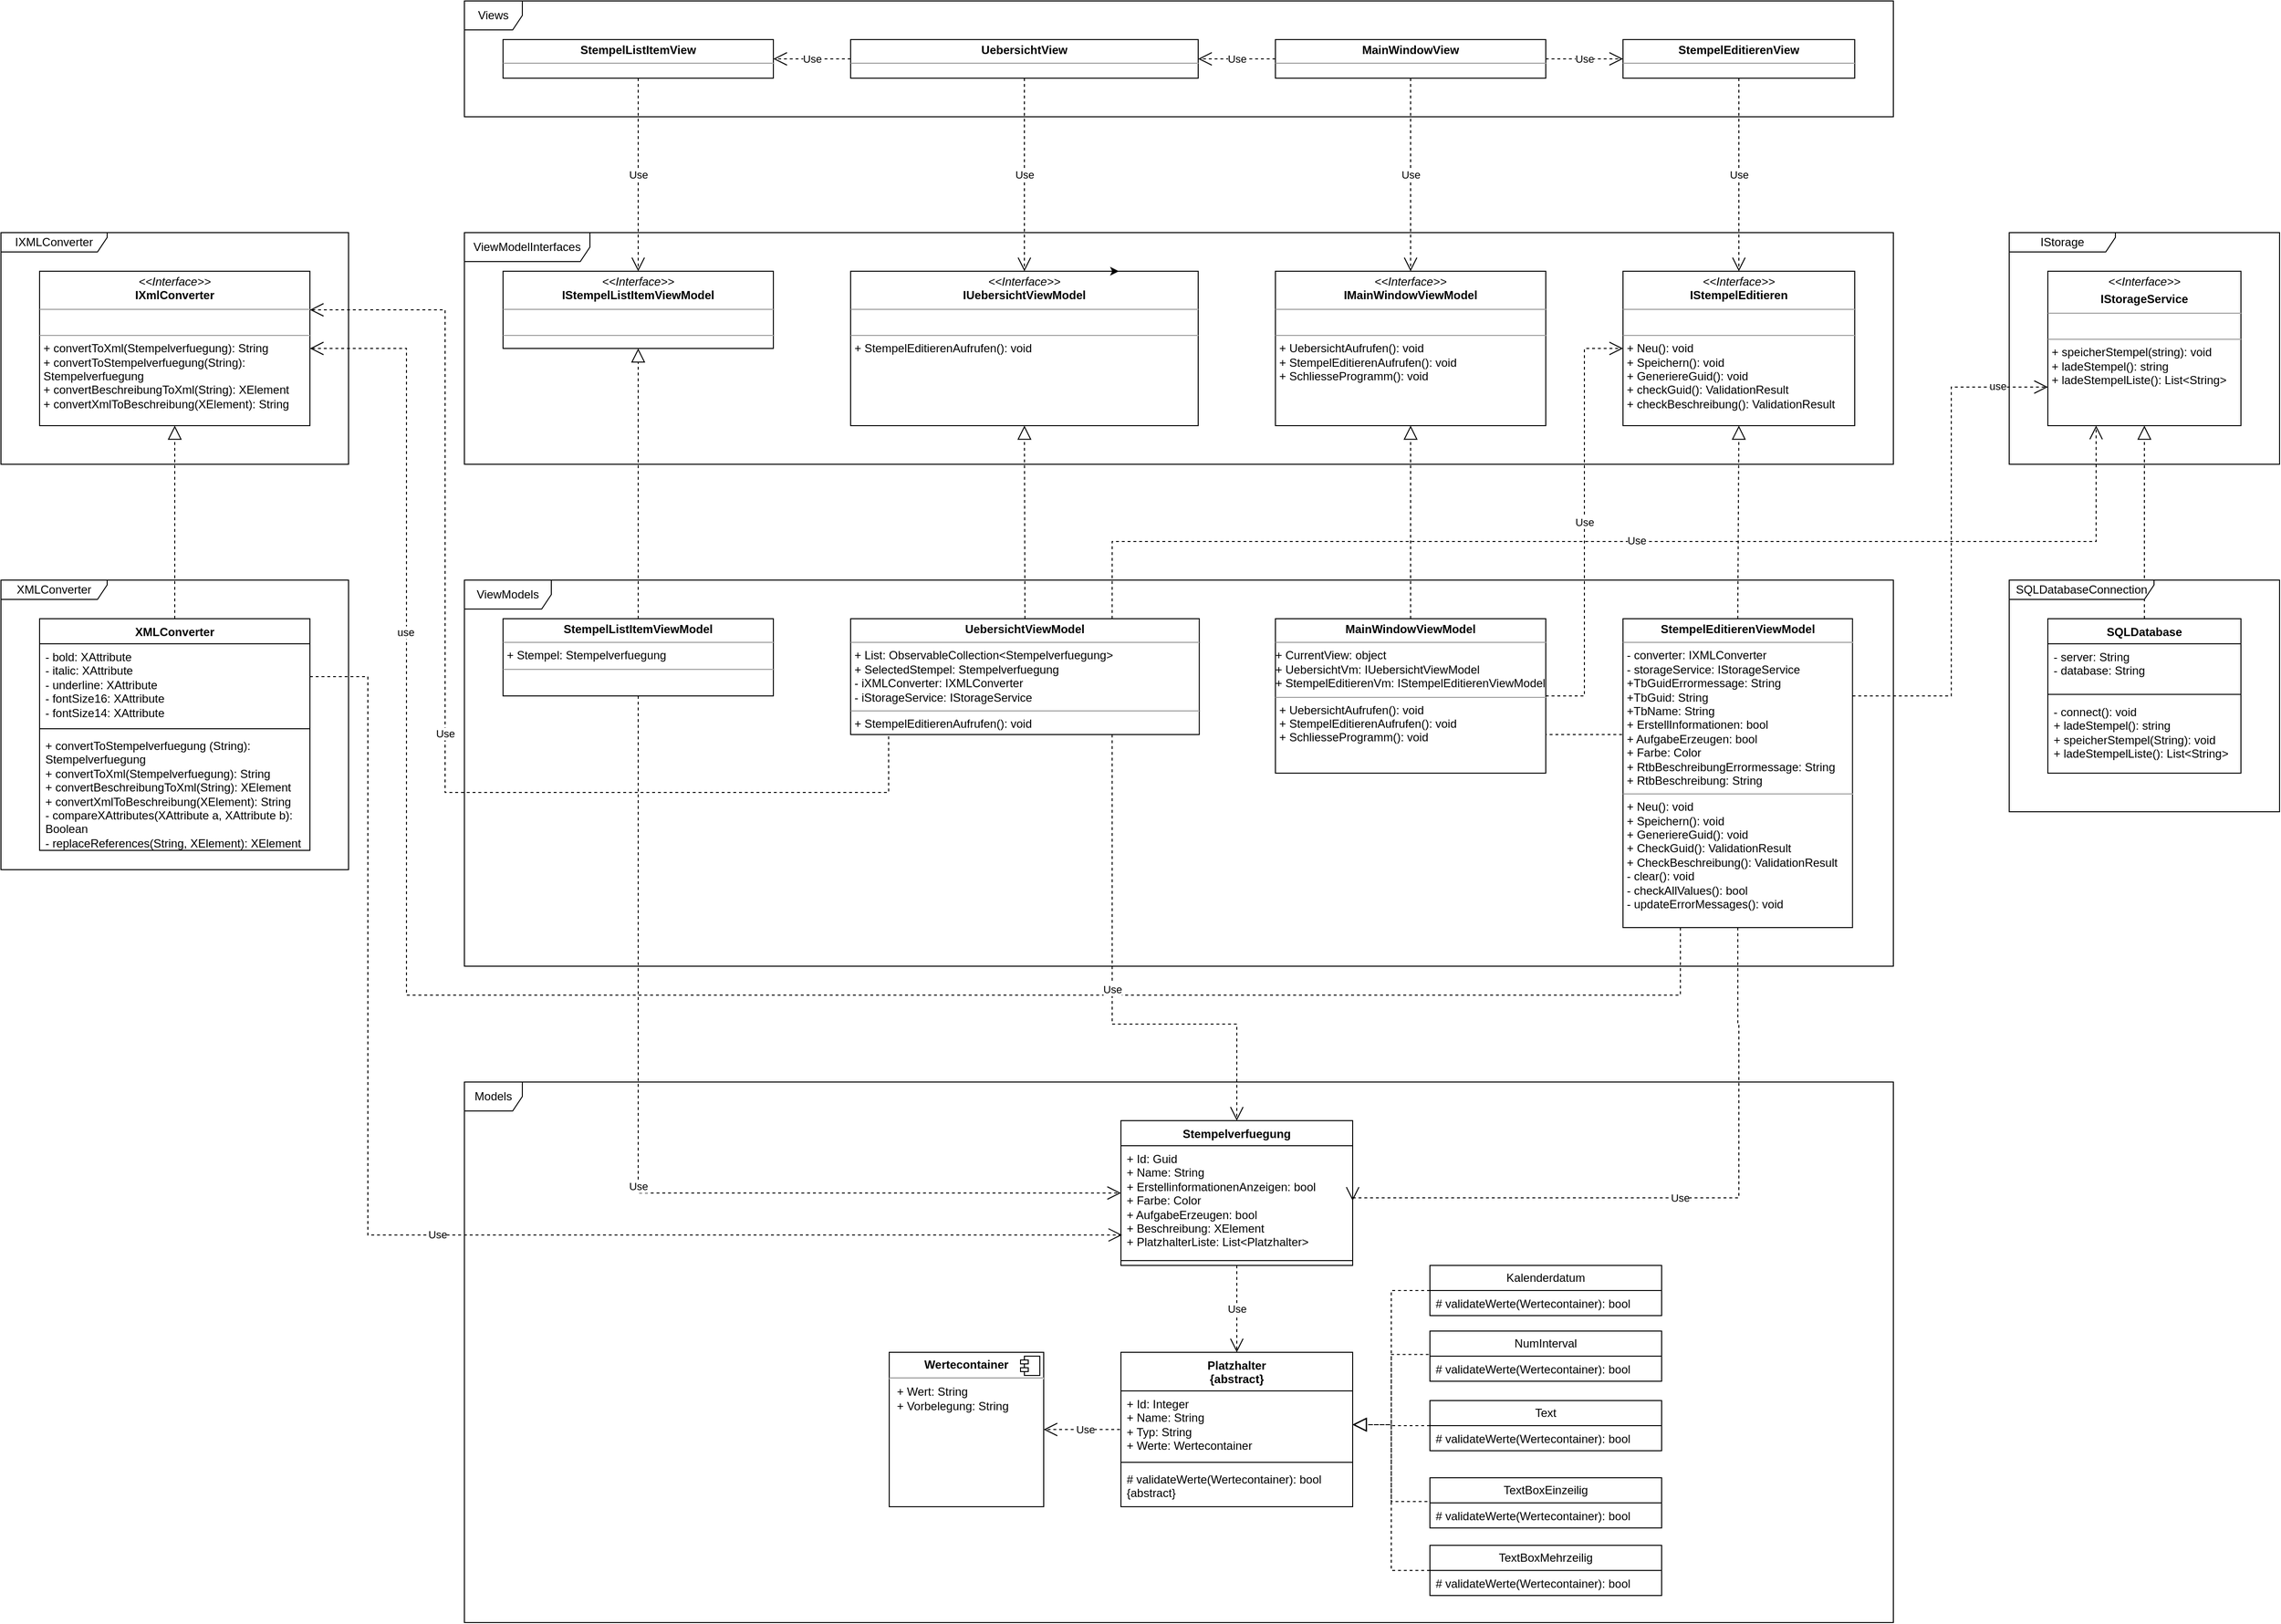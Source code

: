 <mxfile version="22.1.2" type="device">
  <diagram id="C5RBs43oDa-KdzZeNtuy" name="Page-1">
    <mxGraphModel dx="4140" dy="957" grid="1" gridSize="10" guides="1" tooltips="1" connect="1" arrows="1" fold="1" page="1" pageScale="1" pageWidth="827" pageHeight="1169" math="0" shadow="0">
      <root>
        <mxCell id="WIyWlLk6GJQsqaUBKTNV-0" />
        <mxCell id="WIyWlLk6GJQsqaUBKTNV-1" parent="WIyWlLk6GJQsqaUBKTNV-0" />
        <mxCell id="Gl18EBSje3Gs1eKeQmQq-33" value="" style="endArrow=block;dashed=1;endFill=0;endSize=12;html=1;rounded=0;exitX=0.5;exitY=0;exitDx=0;exitDy=0;entryX=0.5;entryY=1;entryDx=0;entryDy=0;" parent="WIyWlLk6GJQsqaUBKTNV-1" source="Gl18EBSje3Gs1eKeQmQq-2" target="Gl18EBSje3Gs1eKeQmQq-1" edge="1">
          <mxGeometry width="160" relative="1" as="geometry">
            <mxPoint x="120" y="240" as="sourcePoint" />
            <mxPoint x="280" y="240" as="targetPoint" />
          </mxGeometry>
        </mxCell>
        <mxCell id="Gl18EBSje3Gs1eKeQmQq-34" value="" style="endArrow=block;dashed=1;endFill=0;endSize=12;html=1;rounded=0;exitX=0.5;exitY=0;exitDx=0;exitDy=0;entryX=0.5;entryY=1;entryDx=0;entryDy=0;" parent="WIyWlLk6GJQsqaUBKTNV-1" source="Gl18EBSje3Gs1eKeQmQq-3" target="Gl18EBSje3Gs1eKeQmQq-0" edge="1">
          <mxGeometry width="160" relative="1" as="geometry">
            <mxPoint x="-250" y="930" as="sourcePoint" />
            <mxPoint x="-250" y="810" as="targetPoint" />
          </mxGeometry>
        </mxCell>
        <mxCell id="Gl18EBSje3Gs1eKeQmQq-35" value="" style="endArrow=block;dashed=1;endFill=0;endSize=12;html=1;rounded=0;exitX=0.5;exitY=0;exitDx=0;exitDy=0;entryX=0.5;entryY=1;entryDx=0;entryDy=0;" parent="WIyWlLk6GJQsqaUBKTNV-1" source="LIx67uA7G_hqva0SMh7u-40" target="AUjT-Y3nYF6kO85oGIfl-2" edge="1">
          <mxGeometry width="160" relative="1" as="geometry">
            <mxPoint x="-240" y="940" as="sourcePoint" />
            <mxPoint x="-240" y="820" as="targetPoint" />
          </mxGeometry>
        </mxCell>
        <mxCell id="Gl18EBSje3Gs1eKeQmQq-43" value="Use" style="endArrow=open;endSize=12;dashed=1;html=1;rounded=0;exitX=0;exitY=0.5;exitDx=0;exitDy=0;edgeStyle=elbowEdgeStyle;" parent="WIyWlLk6GJQsqaUBKTNV-1" source="Gl18EBSje3Gs1eKeQmQq-3" edge="1">
          <mxGeometry width="160" relative="1" as="geometry">
            <mxPoint x="-140" y="810" as="sourcePoint" />
            <mxPoint x="-160" y="920" as="targetPoint" />
          </mxGeometry>
        </mxCell>
        <mxCell id="Gl18EBSje3Gs1eKeQmQq-45" value="Use" style="endArrow=open;endSize=12;dashed=1;html=1;rounded=0;exitX=1;exitY=0.5;exitDx=0;exitDy=0;entryX=0;entryY=0.5;entryDx=0;entryDy=0;edgeStyle=elbowEdgeStyle;" parent="WIyWlLk6GJQsqaUBKTNV-1" source="Gl18EBSje3Gs1eKeQmQq-3" target="AUjT-Y3nYF6kO85oGIfl-2" edge="1">
          <mxGeometry width="160" relative="1" as="geometry">
            <mxPoint x="-140" y="810" as="sourcePoint" />
            <mxPoint x="20" y="810" as="targetPoint" />
          </mxGeometry>
        </mxCell>
        <mxCell id="Gl18EBSje3Gs1eKeQmQq-46" value="Use" style="endArrow=open;endSize=12;dashed=1;html=1;rounded=0;exitX=0.5;exitY=1;exitDx=0;exitDy=0;edgeStyle=orthogonalEdgeStyle;entryX=1;entryY=0.5;entryDx=0;entryDy=0;" parent="WIyWlLk6GJQsqaUBKTNV-1" source="LIx67uA7G_hqva0SMh7u-40" target="Gl18EBSje3Gs1eKeQmQq-25" edge="1">
          <mxGeometry width="160" relative="1" as="geometry">
            <mxPoint x="-140" y="690" as="sourcePoint" />
            <mxPoint x="20" y="690" as="targetPoint" />
            <Array as="points">
              <mxPoint x="-161" y="1220" />
              <mxPoint x="-160" y="1220" />
              <mxPoint x="-160" y="1400" />
              <mxPoint x="-560" y="1400" />
            </Array>
          </mxGeometry>
        </mxCell>
        <mxCell id="Gl18EBSje3Gs1eKeQmQq-48" value="Use" style="endArrow=open;endSize=12;dashed=1;html=1;rounded=0;exitX=0.5;exitY=1;exitDx=0;exitDy=0;entryX=0.5;entryY=0;entryDx=0;entryDy=0;edgeStyle=orthogonalEdgeStyle;" parent="WIyWlLk6GJQsqaUBKTNV-1" source="Gl18EBSje3Gs1eKeQmQq-9" target="Gl18EBSje3Gs1eKeQmQq-0" edge="1">
          <mxGeometry width="160" relative="1" as="geometry">
            <mxPoint x="-140" y="600" as="sourcePoint" />
            <mxPoint x="20" y="600" as="targetPoint" />
          </mxGeometry>
        </mxCell>
        <mxCell id="Gl18EBSje3Gs1eKeQmQq-49" value="Use" style="endArrow=open;endSize=12;dashed=1;html=1;rounded=0;exitX=0.5;exitY=1;exitDx=0;exitDy=0;entryX=0.5;entryY=0;entryDx=0;entryDy=0;edgeStyle=orthogonalEdgeStyle;" parent="WIyWlLk6GJQsqaUBKTNV-1" source="Gl18EBSje3Gs1eKeQmQq-10" target="Gl18EBSje3Gs1eKeQmQq-1" edge="1">
          <mxGeometry width="160" relative="1" as="geometry">
            <mxPoint x="-140" y="540" as="sourcePoint" />
            <mxPoint x="20" y="540" as="targetPoint" />
          </mxGeometry>
        </mxCell>
        <mxCell id="Gl18EBSje3Gs1eKeQmQq-50" value="Use" style="endArrow=open;endSize=12;dashed=1;html=1;rounded=0;exitX=0.5;exitY=1;exitDx=0;exitDy=0;entryX=0.5;entryY=0;entryDx=0;entryDy=0;edgeStyle=orthogonalEdgeStyle;" parent="WIyWlLk6GJQsqaUBKTNV-1" source="Gl18EBSje3Gs1eKeQmQq-11" target="AUjT-Y3nYF6kO85oGIfl-2" edge="1">
          <mxGeometry width="160" relative="1" as="geometry">
            <mxPoint x="-140" y="540" as="sourcePoint" />
            <mxPoint x="20" y="540" as="targetPoint" />
          </mxGeometry>
        </mxCell>
        <mxCell id="Gl18EBSje3Gs1eKeQmQq-51" value="Use" style="endArrow=open;endSize=12;dashed=1;html=1;rounded=0;edgeStyle=orthogonalEdgeStyle;entryX=1;entryY=0.25;entryDx=0;entryDy=0;exitX=0.109;exitY=1.016;exitDx=0;exitDy=0;exitPerimeter=0;" parent="WIyWlLk6GJQsqaUBKTNV-1" source="Gl18EBSje3Gs1eKeQmQq-2" target="AUjT-Y3nYF6kO85oGIfl-1" edge="1">
          <mxGeometry width="160" relative="1" as="geometry">
            <mxPoint x="-140" y="570" as="sourcePoint" />
            <mxPoint x="20" y="570" as="targetPoint" />
            <Array as="points">
              <mxPoint x="-1041" y="980" />
              <mxPoint x="-1500" y="980" />
              <mxPoint x="-1500" y="480" />
            </Array>
          </mxGeometry>
        </mxCell>
        <mxCell id="Gl18EBSje3Gs1eKeQmQq-58" value="" style="endArrow=block;dashed=1;endFill=0;endSize=12;html=1;rounded=0;entryX=0.5;entryY=1;entryDx=0;entryDy=0;exitX=0.5;exitY=0;exitDx=0;exitDy=0;" parent="WIyWlLk6GJQsqaUBKTNV-1" source="LIx67uA7G_hqva0SMh7u-0" target="AUjT-Y3nYF6kO85oGIfl-1" edge="1">
          <mxGeometry width="160" relative="1" as="geometry">
            <mxPoint x="-140" y="180" as="sourcePoint" />
            <mxPoint x="20" y="180" as="targetPoint" />
          </mxGeometry>
        </mxCell>
        <mxCell id="Gl18EBSje3Gs1eKeQmQq-63" value="" style="endArrow=block;dashed=1;endFill=0;endSize=12;html=1;rounded=0;entryX=0.5;entryY=1;entryDx=0;entryDy=0;exitX=0.5;exitY=0;exitDx=0;exitDy=0;" parent="WIyWlLk6GJQsqaUBKTNV-1" source="LIx67uA7G_hqva0SMh7u-4" target="AUjT-Y3nYF6kO85oGIfl-0" edge="1">
          <mxGeometry width="160" relative="1" as="geometry">
            <mxPoint x="200" y="-60" as="sourcePoint" />
            <mxPoint x="20" y="210" as="targetPoint" />
          </mxGeometry>
        </mxCell>
        <mxCell id="LIx67uA7G_hqva0SMh7u-46" value="Use" style="endArrow=open;endSize=12;dashed=1;html=1;rounded=0;exitX=0.75;exitY=0;exitDx=0;exitDy=0;entryX=0.25;entryY=1;entryDx=0;entryDy=0;edgeStyle=orthogonalEdgeStyle;" edge="1" parent="WIyWlLk6GJQsqaUBKTNV-1" source="Gl18EBSje3Gs1eKeQmQq-2" target="AUjT-Y3nYF6kO85oGIfl-0">
          <mxGeometry x="0.023" y="1" width="160" relative="1" as="geometry">
            <mxPoint x="-780.005" y="939.52" as="sourcePoint" />
            <mxPoint x="189.74" y="680" as="targetPoint" />
            <Array as="points">
              <mxPoint x="-809" y="720" />
              <mxPoint x="210" y="720" />
            </Array>
            <mxPoint as="offset" />
          </mxGeometry>
        </mxCell>
        <mxCell id="LIx67uA7G_hqva0SMh7u-47" value="" style="endArrow=open;dashed=1;endFill=0;endSize=12;html=1;rounded=0;exitX=1;exitY=0.25;exitDx=0;exitDy=0;entryX=0;entryY=0.75;entryDx=0;entryDy=0;edgeStyle=elbowEdgeStyle;" edge="1" parent="WIyWlLk6GJQsqaUBKTNV-1" source="LIx67uA7G_hqva0SMh7u-40" target="AUjT-Y3nYF6kO85oGIfl-0">
          <mxGeometry width="160" relative="1" as="geometry">
            <mxPoint x="560" y="1090" as="sourcePoint" />
            <mxPoint x="720" y="1090" as="targetPoint" />
            <Array as="points">
              <mxPoint x="60" y="730" />
            </Array>
          </mxGeometry>
        </mxCell>
        <mxCell id="LIx67uA7G_hqva0SMh7u-49" value="use" style="edgeLabel;html=1;align=center;verticalAlign=middle;resizable=0;points=[];" vertex="1" connectable="0" parent="LIx67uA7G_hqva0SMh7u-47">
          <mxGeometry x="0.801" y="1" relative="1" as="geometry">
            <mxPoint as="offset" />
          </mxGeometry>
        </mxCell>
        <mxCell id="LIx67uA7G_hqva0SMh7u-48" value="" style="endArrow=open;dashed=1;endFill=0;endSize=12;html=1;rounded=0;exitX=0.25;exitY=1;exitDx=0;exitDy=0;entryX=1;entryY=0.5;entryDx=0;entryDy=0;edgeStyle=orthogonalEdgeStyle;elbow=vertical;" edge="1" parent="WIyWlLk6GJQsqaUBKTNV-1" source="LIx67uA7G_hqva0SMh7u-40" target="AUjT-Y3nYF6kO85oGIfl-1">
          <mxGeometry width="160" relative="1" as="geometry">
            <mxPoint x="-39.2" y="931.5" as="sourcePoint" />
            <mxPoint x="-1767" y="1108.5" as="targetPoint" />
            <Array as="points">
              <mxPoint x="-221" y="1190" />
              <mxPoint x="-1540" y="1190" />
              <mxPoint x="-1540" y="520" />
            </Array>
          </mxGeometry>
        </mxCell>
        <mxCell id="LIx67uA7G_hqva0SMh7u-50" value="use" style="edgeLabel;html=1;align=center;verticalAlign=middle;resizable=0;points=[];" vertex="1" connectable="0" parent="LIx67uA7G_hqva0SMh7u-48">
          <mxGeometry x="0.635" y="1" relative="1" as="geometry">
            <mxPoint as="offset" />
          </mxGeometry>
        </mxCell>
        <mxCell id="LIx67uA7G_hqva0SMh7u-51" value="Use" style="endArrow=open;endSize=12;dashed=1;html=1;rounded=0;exitX=0.75;exitY=1;exitDx=0;exitDy=0;edgeStyle=orthogonalEdgeStyle;elbow=vertical;" edge="1" parent="WIyWlLk6GJQsqaUBKTNV-1" source="Gl18EBSje3Gs1eKeQmQq-2" target="Gl18EBSje3Gs1eKeQmQq-24">
          <mxGeometry width="160" relative="1" as="geometry">
            <mxPoint x="140" y="910" as="sourcePoint" />
            <mxPoint x="-1000" y="1320" as="targetPoint" />
            <Array as="points">
              <mxPoint x="-809" y="1220" />
              <mxPoint x="-680" y="1220" />
            </Array>
          </mxGeometry>
        </mxCell>
        <mxCell id="LIx67uA7G_hqva0SMh7u-52" value="Use" style="endArrow=open;endSize=12;dashed=1;html=1;rounded=0;exitX=1;exitY=0.25;exitDx=0;exitDy=0;entryX=0.005;entryY=0.811;entryDx=0;entryDy=0;edgeStyle=elbowEdgeStyle;entryPerimeter=0;" edge="1" parent="WIyWlLk6GJQsqaUBKTNV-1" source="LIx67uA7G_hqva0SMh7u-0" target="Gl18EBSje3Gs1eKeQmQq-25">
          <mxGeometry width="160" relative="1" as="geometry">
            <mxPoint x="170" y="-10" as="sourcePoint" />
            <mxPoint x="330" y="-10" as="targetPoint" />
            <Array as="points">
              <mxPoint x="-1580" y="1060" />
            </Array>
          </mxGeometry>
        </mxCell>
        <mxCell id="LIx67uA7G_hqva0SMh7u-53" value="Use" style="endArrow=open;endSize=12;dashed=1;html=1;rounded=0;exitX=0.5;exitY=1;exitDx=0;exitDy=0;edgeStyle=orthogonalEdgeStyle;elbow=vertical;" edge="1" parent="WIyWlLk6GJQsqaUBKTNV-1" source="LIx67uA7G_hqva0SMh7u-39" target="Gl18EBSje3Gs1eKeQmQq-24">
          <mxGeometry width="160" relative="1" as="geometry">
            <mxPoint x="-300" y="1200" as="sourcePoint" />
            <mxPoint x="-1233.103" y="1450" as="targetPoint" />
            <Array as="points">
              <mxPoint x="-1300" y="1395" />
            </Array>
          </mxGeometry>
        </mxCell>
        <mxCell id="Gl18EBSje3Gs1eKeQmQq-10" value="&lt;p style=&quot;margin:0px;margin-top:4px;text-align:center;&quot;&gt;&lt;b&gt;UebersichtView&lt;/b&gt;&lt;/p&gt;&lt;hr size=&quot;1&quot;&gt;&lt;p style=&quot;margin:0px;margin-left:4px;&quot;&gt;&lt;br&gt;&lt;/p&gt;&lt;hr size=&quot;1&quot;&gt;&lt;p style=&quot;margin:0px;margin-left:4px;&quot;&gt;&lt;br&gt;&lt;/p&gt;" style="verticalAlign=top;align=left;overflow=fill;fontSize=12;fontFamily=Helvetica;html=1;whiteSpace=wrap;" parent="WIyWlLk6GJQsqaUBKTNV-1" vertex="1">
          <mxGeometry x="-1080" y="200" width="360" height="40" as="geometry" />
        </mxCell>
        <mxCell id="Gl18EBSje3Gs1eKeQmQq-39" value="Use" style="endArrow=open;endSize=12;dashed=1;html=1;rounded=0;exitX=0;exitY=0.5;exitDx=0;exitDy=0;entryX=1;entryY=0.5;entryDx=0;entryDy=0;edgeStyle=orthogonalEdgeStyle;" parent="WIyWlLk6GJQsqaUBKTNV-1" source="Gl18EBSje3Gs1eKeQmQq-9" target="Gl18EBSje3Gs1eKeQmQq-10" edge="1">
          <mxGeometry width="160" relative="1" as="geometry">
            <mxPoint x="-1966.389" y="569.75" as="sourcePoint" />
            <mxPoint x="-2075.278" y="549.75" as="targetPoint" />
          </mxGeometry>
        </mxCell>
        <mxCell id="Gl18EBSje3Gs1eKeQmQq-9" value="&lt;p style=&quot;margin:0px;margin-top:4px;text-align:center;&quot;&gt;&lt;b&gt;MainWindowView&lt;/b&gt;&lt;/p&gt;&lt;hr size=&quot;1&quot;&gt;&lt;p style=&quot;margin:0px;margin-left:4px;&quot;&gt;&lt;br&gt;&lt;/p&gt;&lt;hr size=&quot;1&quot;&gt;&lt;p style=&quot;margin:0px;margin-left:4px;&quot;&gt;&lt;br&gt;&lt;/p&gt;" style="verticalAlign=top;align=left;overflow=fill;fontSize=12;fontFamily=Helvetica;html=1;whiteSpace=wrap;" parent="WIyWlLk6GJQsqaUBKTNV-1" vertex="1">
          <mxGeometry x="-640" y="200" width="280" height="40" as="geometry" />
        </mxCell>
        <mxCell id="Gl18EBSje3Gs1eKeQmQq-11" value="&lt;p style=&quot;margin:0px;margin-top:4px;text-align:center;&quot;&gt;&lt;b&gt;StempelEditierenView&lt;/b&gt;&lt;/p&gt;&lt;hr size=&quot;1&quot;&gt;&lt;p style=&quot;margin:0px;margin-left:4px;&quot;&gt;&lt;br&gt;&lt;/p&gt;&lt;hr size=&quot;1&quot;&gt;" style="verticalAlign=top;align=left;overflow=fill;fontSize=12;fontFamily=Helvetica;html=1;whiteSpace=wrap;" parent="WIyWlLk6GJQsqaUBKTNV-1" vertex="1">
          <mxGeometry x="-280" y="200" width="240" height="40" as="geometry" />
        </mxCell>
        <mxCell id="Gl18EBSje3Gs1eKeQmQq-32" value="Views" style="shape=umlFrame;whiteSpace=wrap;html=1;pointerEvents=0;" parent="WIyWlLk6GJQsqaUBKTNV-1" vertex="1">
          <mxGeometry x="-1480" y="160" width="1480" height="120" as="geometry" />
        </mxCell>
        <mxCell id="Gl18EBSje3Gs1eKeQmQq-38" value="Use" style="endArrow=open;endSize=12;dashed=1;html=1;rounded=0;exitX=1;exitY=0.5;exitDx=0;exitDy=0;entryX=0;entryY=0.5;entryDx=0;entryDy=0;edgeStyle=orthogonalEdgeStyle;" parent="WIyWlLk6GJQsqaUBKTNV-1" source="Gl18EBSje3Gs1eKeQmQq-9" target="Gl18EBSje3Gs1eKeQmQq-11" edge="1">
          <mxGeometry width="160" relative="1" as="geometry">
            <mxPoint x="-1190.556" y="670" as="sourcePoint" />
            <mxPoint x="-972.778" y="670" as="targetPoint" />
          </mxGeometry>
        </mxCell>
        <mxCell id="AUjT-Y3nYF6kO85oGIfl-2" value="&lt;p style=&quot;margin:0px;margin-top:4px;text-align:center;&quot;&gt;&lt;i&gt;&amp;lt;&amp;lt;Interface&amp;gt;&amp;gt;&lt;/i&gt;&lt;br&gt;&lt;b&gt;IStempelEditieren&lt;/b&gt;&lt;/p&gt;&lt;hr size=&quot;1&quot;&gt;&lt;p style=&quot;margin:0px;margin-left:4px;&quot;&gt;&lt;br&gt;&lt;/p&gt;&lt;hr size=&quot;1&quot;&gt;&lt;p style=&quot;margin:0px;margin-left:4px;&quot;&gt;+ Neu(): void&lt;br&gt;+ Speichern(): void&lt;/p&gt;&lt;p style=&quot;margin:0px;margin-left:4px;&quot;&gt;+ GeneriereGuid(): void&lt;/p&gt;&lt;p style=&quot;margin:0px;margin-left:4px;&quot;&gt;+ checkGuid(): ValidationResult&lt;/p&gt;&lt;p style=&quot;margin:0px;margin-left:4px;&quot;&gt;+ checkBeschreibung(): ValidationResult&lt;/p&gt;" style="verticalAlign=top;align=left;overflow=fill;fontSize=12;fontFamily=Helvetica;html=1;whiteSpace=wrap;" parent="WIyWlLk6GJQsqaUBKTNV-1" vertex="1">
          <mxGeometry x="-280" y="440" width="240" height="160" as="geometry" />
        </mxCell>
        <mxCell id="Gl18EBSje3Gs1eKeQmQq-0" value="&lt;p style=&quot;margin:0px;margin-top:4px;text-align:center;&quot;&gt;&lt;i&gt;&amp;lt;&amp;lt;Interface&amp;gt;&amp;gt;&lt;/i&gt;&lt;br&gt;&lt;b&gt;IMainWindowViewModel&lt;/b&gt;&lt;/p&gt;&lt;hr size=&quot;1&quot;&gt;&lt;p style=&quot;margin:0px;margin-left:4px;&quot;&gt;&lt;br&gt;&lt;/p&gt;&lt;hr size=&quot;1&quot;&gt;&lt;p style=&quot;margin:0px;margin-left:4px;&quot;&gt;+ UebersichtAufrufen(): void&lt;br&gt;+ StempelEditierenAufrufen(): void&lt;/p&gt;&lt;p style=&quot;margin:0px;margin-left:4px;&quot;&gt;+ SchliesseProgramm(): void&lt;/p&gt;" style="verticalAlign=top;align=left;overflow=fill;fontSize=12;fontFamily=Helvetica;html=1;whiteSpace=wrap;" parent="WIyWlLk6GJQsqaUBKTNV-1" vertex="1">
          <mxGeometry x="-640" y="440" width="280" height="160" as="geometry" />
        </mxCell>
        <mxCell id="Gl18EBSje3Gs1eKeQmQq-1" value="&lt;p style=&quot;margin:0px;margin-top:4px;text-align:center;&quot;&gt;&lt;i&gt;&amp;lt;&amp;lt;Interface&amp;gt;&amp;gt;&lt;/i&gt;&lt;br&gt;&lt;b&gt;IUebersichtViewModel&lt;/b&gt;&lt;/p&gt;&lt;hr size=&quot;1&quot;&gt;&lt;p style=&quot;margin:0px;margin-left:4px;&quot;&gt;&lt;br&gt;&lt;/p&gt;&lt;hr size=&quot;1&quot;&gt;&lt;p style=&quot;margin:0px;margin-left:4px;&quot;&gt;+ StempelEditierenAufrufen(): void&lt;/p&gt;" style="verticalAlign=top;align=left;overflow=fill;fontSize=12;fontFamily=Helvetica;html=1;whiteSpace=wrap;" parent="WIyWlLk6GJQsqaUBKTNV-1" vertex="1">
          <mxGeometry x="-1080" y="440" width="360" height="160" as="geometry" />
        </mxCell>
        <mxCell id="Gl18EBSje3Gs1eKeQmQq-30" value="&lt;div&gt;ViewModelInterfaces&lt;/div&gt;" style="shape=umlFrame;whiteSpace=wrap;html=1;pointerEvents=0;width=130;height=30;" parent="WIyWlLk6GJQsqaUBKTNV-1" vertex="1">
          <mxGeometry x="-1480" y="400" width="1480" height="240" as="geometry" />
        </mxCell>
        <mxCell id="LIx67uA7G_hqva0SMh7u-37" value="&lt;p style=&quot;margin:0px;margin-top:4px;text-align:center;&quot;&gt;&lt;i&gt;&amp;lt;&amp;lt;Interface&amp;gt;&amp;gt;&lt;/i&gt;&lt;br&gt;&lt;b&gt;IStempelListItemViewModel&lt;/b&gt;&lt;/p&gt;&lt;hr size=&quot;1&quot;&gt;&lt;p style=&quot;margin:0px;margin-left:4px;&quot;&gt;&lt;br&gt;&lt;/p&gt;&lt;hr size=&quot;1&quot;&gt;&lt;p style=&quot;margin:0px;margin-left:4px;&quot;&gt;&lt;br&gt;&lt;/p&gt;" style="verticalAlign=top;align=left;overflow=fill;fontSize=12;fontFamily=Helvetica;html=1;whiteSpace=wrap;" vertex="1" parent="WIyWlLk6GJQsqaUBKTNV-1">
          <mxGeometry x="-1440" y="440" width="280" height="80" as="geometry" />
        </mxCell>
        <mxCell id="Gl18EBSje3Gs1eKeQmQq-41" style="edgeStyle=orthogonalEdgeStyle;rounded=0;orthogonalLoop=1;jettySize=auto;html=1;exitX=0.75;exitY=0;exitDx=0;exitDy=0;entryX=0.772;entryY=0.006;entryDx=0;entryDy=0;entryPerimeter=0;" parent="WIyWlLk6GJQsqaUBKTNV-1" source="Gl18EBSje3Gs1eKeQmQq-1" target="Gl18EBSje3Gs1eKeQmQq-1" edge="1">
          <mxGeometry relative="1" as="geometry" />
        </mxCell>
        <mxCell id="Gl18EBSje3Gs1eKeQmQq-2" value="&lt;p style=&quot;margin:0px;margin-top:4px;text-align:center;&quot;&gt;&lt;b&gt;UebersichtViewModel&lt;/b&gt;&lt;/p&gt;&lt;hr size=&quot;1&quot;&gt;&lt;p style=&quot;margin:0px;margin-left:4px;&quot;&gt;+ List: ObservableCollection&amp;lt;Stempelverfuegung&amp;gt;&lt;br&gt;+ SelectedStempel: Stempelverfuegung&lt;br&gt;&lt;/p&gt;&lt;p style=&quot;margin:0px;margin-left:4px;&quot;&gt;- iXMLConverter: IXMLConverter&lt;/p&gt;&lt;p style=&quot;margin:0px;margin-left:4px;&quot;&gt;- iStorageService: IStorageService&lt;/p&gt;&lt;hr size=&quot;1&quot;&gt;&lt;p style=&quot;margin:0px;margin-left:4px;&quot;&gt;+ StempelEditierenAufrufen(): void&lt;/p&gt;" style="verticalAlign=top;align=left;overflow=fill;fontSize=12;fontFamily=Helvetica;html=1;whiteSpace=wrap;" parent="WIyWlLk6GJQsqaUBKTNV-1" vertex="1">
          <mxGeometry x="-1080" y="800" width="361.14" height="120" as="geometry" />
        </mxCell>
        <mxCell id="Gl18EBSje3Gs1eKeQmQq-3" value="&lt;p style=&quot;margin:0px;margin-top:4px;text-align:center;&quot;&gt;&lt;b&gt;MainWindowViewModel&lt;/b&gt;&lt;/p&gt;&lt;hr size=&quot;1&quot;&gt;+ CurrentView: object&lt;br&gt;+ UebersichtVm: IUebersichtViewModel&lt;br&gt;+ StempelEditierenVm: IStempelEditierenViewModel&lt;br&gt;&lt;hr size=&quot;1&quot;&gt;&lt;p style=&quot;margin:0px;margin-left:4px;&quot;&gt;+ UebersichtAufrufen(): void&lt;/p&gt;&lt;p style=&quot;margin:0px;margin-left:4px;&quot;&gt;+ StempelEditierenAufrufen(): void&lt;/p&gt;&lt;p style=&quot;margin:0px;margin-left:4px;&quot;&gt;+ SchliesseProgramm(): void&lt;/p&gt;" style="verticalAlign=top;align=left;overflow=fill;fontSize=12;fontFamily=Helvetica;html=1;whiteSpace=wrap;" parent="WIyWlLk6GJQsqaUBKTNV-1" vertex="1">
          <mxGeometry x="-640" y="800" width="280" height="160" as="geometry" />
        </mxCell>
        <mxCell id="Gl18EBSje3Gs1eKeQmQq-31" value="ViewModels" style="shape=umlFrame;whiteSpace=wrap;html=1;pointerEvents=0;width=90;height=30;" parent="WIyWlLk6GJQsqaUBKTNV-1" vertex="1">
          <mxGeometry x="-1480" y="760" width="1480" height="400" as="geometry" />
        </mxCell>
        <mxCell id="LIx67uA7G_hqva0SMh7u-39" value="&lt;p style=&quot;margin:0px;margin-top:4px;text-align:center;&quot;&gt;&lt;b&gt;StempelListItemViewModel&lt;/b&gt;&lt;/p&gt;&lt;hr size=&quot;1&quot;&gt;&lt;p style=&quot;margin:0px;margin-left:4px;&quot;&gt;+ Stempel: Stempelverfuegung&lt;/p&gt;&lt;hr size=&quot;1&quot;&gt;&lt;p style=&quot;margin:0px;margin-left:4px;&quot;&gt;&lt;br&gt;&lt;/p&gt;" style="verticalAlign=top;align=left;overflow=fill;fontSize=12;fontFamily=Helvetica;html=1;whiteSpace=wrap;" vertex="1" parent="WIyWlLk6GJQsqaUBKTNV-1">
          <mxGeometry x="-1440" y="800" width="280" height="80" as="geometry" />
        </mxCell>
        <mxCell id="LIx67uA7G_hqva0SMh7u-40" value="&lt;p style=&quot;margin:0px;margin-top:4px;text-align:center;&quot;&gt;&lt;/p&gt;&lt;b style=&quot;&quot;&gt;&lt;div style=&quot;text-align: center;&quot;&gt;&lt;b style=&quot;background-color: initial;&quot;&gt;StempelEditierenViewModel&lt;/b&gt;&lt;/div&gt;&lt;/b&gt;&lt;hr size=&quot;1&quot;&gt;&lt;p style=&quot;margin: 0px 0px 0px 4px;&quot;&gt;- converter: IXMLConverter&lt;/p&gt;&lt;p style=&quot;margin: 0px 0px 0px 4px;&quot;&gt;- storageService: IStorageService&lt;/p&gt;&lt;p style=&quot;margin: 0px 0px 0px 4px;&quot;&gt;+TbGuidErrormessage: String&lt;/p&gt;&lt;p style=&quot;margin: 0px 0px 0px 4px;&quot;&gt;+TbGuid: String&lt;/p&gt;&lt;p style=&quot;margin: 0px 0px 0px 4px;&quot;&gt;+TbName: String&lt;/p&gt;&lt;p style=&quot;margin: 0px 0px 0px 4px;&quot;&gt;+ ErstellInformationen: bool&lt;/p&gt;&lt;p style=&quot;margin: 0px 0px 0px 4px;&quot;&gt;+ AufgabeErzeugen: bool&lt;/p&gt;&lt;p style=&quot;margin: 0px 0px 0px 4px;&quot;&gt;+ Farbe: Color&lt;/p&gt;&lt;p style=&quot;margin: 0px 0px 0px 4px;&quot;&gt;+ RtbBeschreibungErrormessage: String&lt;/p&gt;&lt;p style=&quot;margin: 0px 0px 0px 4px;&quot;&gt;+ RtbBeschreibung: String&lt;/p&gt;&lt;hr size=&quot;1&quot;&gt;&lt;p style=&quot;margin: 0px 0px 0px 4px;&quot;&gt;+ Neu(): void&lt;br&gt;+ Speichern(): void&lt;/p&gt;&lt;p style=&quot;margin: 0px 0px 0px 4px;&quot;&gt;+ GeneriereGuid(): void&lt;/p&gt;&lt;p style=&quot;margin: 0px 0px 0px 4px;&quot;&gt;+ CheckGuid(): ValidationResult&lt;/p&gt;&lt;p style=&quot;margin: 0px 0px 0px 4px;&quot;&gt;+ CheckBeschreibung(): ValidationResult&lt;/p&gt;&lt;p style=&quot;margin: 0px 0px 0px 4px;&quot;&gt;- clear(): void&lt;/p&gt;&lt;p style=&quot;margin: 0px 0px 0px 4px;&quot;&gt;- checkAllValues(): bool&lt;/p&gt;&lt;p style=&quot;margin: 0px 0px 0px 4px;&quot;&gt;- updateErrorMessages(): void&lt;/p&gt;" style="verticalAlign=top;align=left;overflow=fill;fontSize=12;fontFamily=Helvetica;html=1;whiteSpace=wrap;" vertex="1" parent="WIyWlLk6GJQsqaUBKTNV-1">
          <mxGeometry x="-280" y="800" width="237.71" height="320" as="geometry" />
        </mxCell>
        <mxCell id="LIx67uA7G_hqva0SMh7u-58" value="" style="endArrow=block;dashed=1;endFill=0;endSize=12;html=1;rounded=0;exitX=0.5;exitY=0;exitDx=0;exitDy=0;entryX=0.5;entryY=1;entryDx=0;entryDy=0;" edge="1" parent="WIyWlLk6GJQsqaUBKTNV-1" source="LIx67uA7G_hqva0SMh7u-39" target="LIx67uA7G_hqva0SMh7u-37">
          <mxGeometry width="160" relative="1" as="geometry">
            <mxPoint x="-1100" y="680" as="sourcePoint" />
            <mxPoint x="-940" y="680" as="targetPoint" />
          </mxGeometry>
        </mxCell>
        <mxCell id="LIx67uA7G_hqva0SMh7u-59" value="&lt;p style=&quot;margin:0px;margin-top:4px;text-align:center;&quot;&gt;&lt;b&gt;StempelListItemView&lt;/b&gt;&lt;/p&gt;&lt;hr size=&quot;1&quot;&gt;&lt;p style=&quot;margin:0px;margin-left:4px;&quot;&gt;&lt;br&gt;&lt;/p&gt;&lt;hr size=&quot;1&quot;&gt;&lt;p style=&quot;margin:0px;margin-left:4px;&quot;&gt;&lt;br&gt;&lt;/p&gt;" style="verticalAlign=top;align=left;overflow=fill;fontSize=12;fontFamily=Helvetica;html=1;whiteSpace=wrap;" vertex="1" parent="WIyWlLk6GJQsqaUBKTNV-1">
          <mxGeometry x="-1440" y="200" width="280" height="40" as="geometry" />
        </mxCell>
        <mxCell id="LIx67uA7G_hqva0SMh7u-60" value="Use" style="endArrow=open;endSize=12;dashed=1;html=1;rounded=0;exitX=0.5;exitY=1;exitDx=0;exitDy=0;entryX=0.5;entryY=0;entryDx=0;entryDy=0;" edge="1" parent="WIyWlLk6GJQsqaUBKTNV-1" source="LIx67uA7G_hqva0SMh7u-59" target="LIx67uA7G_hqva0SMh7u-37">
          <mxGeometry width="160" relative="1" as="geometry">
            <mxPoint x="-1000" y="510" as="sourcePoint" />
            <mxPoint x="-840" y="510" as="targetPoint" />
          </mxGeometry>
        </mxCell>
        <mxCell id="LIx67uA7G_hqva0SMh7u-61" value="Use" style="endArrow=open;endSize=12;dashed=1;html=1;rounded=0;exitX=0;exitY=0.5;exitDx=0;exitDy=0;entryX=1;entryY=0.5;entryDx=0;entryDy=0;" edge="1" parent="WIyWlLk6GJQsqaUBKTNV-1" source="Gl18EBSje3Gs1eKeQmQq-10" target="LIx67uA7G_hqva0SMh7u-59">
          <mxGeometry width="160" relative="1" as="geometry">
            <mxPoint x="-1000" y="510" as="sourcePoint" />
            <mxPoint x="-840" y="510" as="targetPoint" />
          </mxGeometry>
        </mxCell>
        <mxCell id="LIx67uA7G_hqva0SMh7u-11" value="IStorage" style="shape=umlFrame;whiteSpace=wrap;html=1;pointerEvents=0;width=110;height=20;" vertex="1" parent="WIyWlLk6GJQsqaUBKTNV-1">
          <mxGeometry x="120" y="400" width="280" height="240" as="geometry" />
        </mxCell>
        <mxCell id="AUjT-Y3nYF6kO85oGIfl-0" value="&lt;p style=&quot;margin:0px;margin-top:4px;text-align:center;&quot;&gt;&lt;i&gt;&amp;lt;&amp;lt;Interface&amp;gt;&amp;gt;&lt;/i&gt;&lt;/p&gt;&lt;p style=&quot;margin:0px;margin-top:4px;text-align:center;&quot;&gt;&lt;b&gt;IStorageService&lt;/b&gt;&lt;br&gt;&lt;/p&gt;&lt;hr size=&quot;1&quot;&gt;&lt;p style=&quot;margin:0px;margin-left:4px;&quot;&gt;&lt;br&gt;&lt;/p&gt;&lt;hr size=&quot;1&quot;&gt;&lt;p style=&quot;margin:0px;margin-left:4px;&quot;&gt;+ speicherStempel(string): void&lt;br&gt;+ ladeStempel(): string&lt;br&gt;&lt;/p&gt;&lt;p style=&quot;margin:0px;margin-left:4px;&quot;&gt;+ ladeStempelListe(): List&amp;lt;String&amp;gt;&lt;br&gt;&lt;/p&gt;" style="verticalAlign=top;align=left;overflow=fill;fontSize=12;fontFamily=Helvetica;html=1;whiteSpace=wrap;" parent="WIyWlLk6GJQsqaUBKTNV-1" vertex="1">
          <mxGeometry x="160" y="440" width="200" height="160" as="geometry" />
        </mxCell>
        <mxCell id="LIx67uA7G_hqva0SMh7u-62" value="" style="group" vertex="1" connectable="0" parent="WIyWlLk6GJQsqaUBKTNV-1">
          <mxGeometry x="120" y="760" width="280" height="240.0" as="geometry" />
        </mxCell>
        <mxCell id="LIx67uA7G_hqva0SMh7u-8" value="SQLDatabaseConnection" style="shape=umlFrame;whiteSpace=wrap;html=1;pointerEvents=0;width=150;height=20;" vertex="1" parent="LIx67uA7G_hqva0SMh7u-62">
          <mxGeometry width="280" height="240.0" as="geometry" />
        </mxCell>
        <mxCell id="LIx67uA7G_hqva0SMh7u-4" value="SQLDatabase" style="swimlane;fontStyle=1;align=center;verticalAlign=top;childLayout=stackLayout;horizontal=1;startSize=26;horizontalStack=0;resizeParent=1;resizeParentMax=0;resizeLast=0;collapsible=1;marginBottom=0;whiteSpace=wrap;html=1;" vertex="1" parent="LIx67uA7G_hqva0SMh7u-62">
          <mxGeometry x="40" y="40" width="200" height="159.997" as="geometry" />
        </mxCell>
        <mxCell id="LIx67uA7G_hqva0SMh7u-5" value="- server: String&lt;br&gt;- database: String" style="text;strokeColor=none;fillColor=none;align=left;verticalAlign=top;spacingLeft=4;spacingRight=4;overflow=hidden;rotatable=0;points=[[0,0.5],[1,0.5]];portConstraint=eastwest;whiteSpace=wrap;html=1;" vertex="1" parent="LIx67uA7G_hqva0SMh7u-4">
          <mxGeometry y="26" width="200" height="48" as="geometry" />
        </mxCell>
        <mxCell id="LIx67uA7G_hqva0SMh7u-6" value="" style="line;strokeWidth=1;fillColor=none;align=left;verticalAlign=middle;spacingTop=-1;spacingLeft=3;spacingRight=3;rotatable=0;labelPosition=right;points=[];portConstraint=eastwest;strokeColor=inherit;" vertex="1" parent="LIx67uA7G_hqva0SMh7u-4">
          <mxGeometry y="74" width="200" height="8.727" as="geometry" />
        </mxCell>
        <mxCell id="LIx67uA7G_hqva0SMh7u-7" value="- connect(): void&lt;br&gt;+ ladeStempel(): string&lt;br&gt;+ speicherStempel(String): void&lt;br&gt;+ ladeStempelListe(): List&amp;lt;String&amp;gt;" style="text;strokeColor=none;fillColor=none;align=left;verticalAlign=top;spacingLeft=4;spacingRight=4;overflow=hidden;rotatable=0;points=[[0,0.5],[1,0.5]];portConstraint=eastwest;whiteSpace=wrap;html=1;" vertex="1" parent="LIx67uA7G_hqva0SMh7u-4">
          <mxGeometry y="82.727" width="200" height="77.27" as="geometry" />
        </mxCell>
        <mxCell id="AUjT-Y3nYF6kO85oGIfl-1" value="&lt;p style=&quot;margin:0px;margin-top:4px;text-align:center;&quot;&gt;&lt;i&gt;&amp;lt;&amp;lt;Interface&amp;gt;&amp;gt;&lt;/i&gt;&lt;br&gt;&lt;b&gt;IXmlConverter&lt;/b&gt;&lt;/p&gt;&lt;hr size=&quot;1&quot;&gt;&lt;p style=&quot;margin:0px;margin-left:4px;&quot;&gt;&lt;br&gt;&lt;/p&gt;&lt;hr size=&quot;1&quot;&gt;&lt;p style=&quot;margin:0px;margin-left:4px;&quot;&gt;+ convertToXml(Stempelverfuegung): String&lt;br&gt;+ convertToStempelverfuegung(String): Stempelverfuegung&lt;br&gt;&lt;/p&gt;&lt;p style=&quot;margin:0px;margin-left:4px;&quot;&gt;+ convertBeschreibungToXml(String): XElement&lt;/p&gt;&lt;p style=&quot;margin:0px;margin-left:4px;&quot;&gt;+ convertXmlToBeschreibung(XElement): String&lt;/p&gt;" style="verticalAlign=top;align=left;overflow=fill;fontSize=12;fontFamily=Helvetica;html=1;whiteSpace=wrap;" parent="WIyWlLk6GJQsqaUBKTNV-1" vertex="1">
          <mxGeometry x="-1920" y="440" width="280" height="160" as="geometry" />
        </mxCell>
        <mxCell id="LIx67uA7G_hqva0SMh7u-10" value="IXMLConverter" style="shape=umlFrame;whiteSpace=wrap;html=1;pointerEvents=0;width=110;height=20;" vertex="1" parent="WIyWlLk6GJQsqaUBKTNV-1">
          <mxGeometry x="-1960" y="400" width="360" height="240" as="geometry" />
        </mxCell>
        <mxCell id="LIx67uA7G_hqva0SMh7u-0" value="XMLConverter" style="swimlane;fontStyle=1;align=center;verticalAlign=top;childLayout=stackLayout;horizontal=1;startSize=26;horizontalStack=0;resizeParent=1;resizeParentMax=0;resizeLast=0;collapsible=1;marginBottom=0;whiteSpace=wrap;html=1;" vertex="1" parent="WIyWlLk6GJQsqaUBKTNV-1">
          <mxGeometry x="-1920" y="800" width="280" height="240" as="geometry" />
        </mxCell>
        <mxCell id="LIx67uA7G_hqva0SMh7u-1" value="- bold: XAttribute&lt;br&gt;- italic: XAttribute&lt;br&gt;- underline: XAttribute&lt;br&gt;- fontSize16: XAttribute&lt;br&gt;- fontSize14: XAttribute" style="text;strokeColor=none;fillColor=none;align=left;verticalAlign=top;spacingLeft=4;spacingRight=4;overflow=hidden;rotatable=0;points=[[0,0.5],[1,0.5]];portConstraint=eastwest;whiteSpace=wrap;html=1;" vertex="1" parent="LIx67uA7G_hqva0SMh7u-0">
          <mxGeometry y="26" width="280" height="84" as="geometry" />
        </mxCell>
        <mxCell id="LIx67uA7G_hqva0SMh7u-2" value="" style="line;strokeWidth=1;fillColor=none;align=left;verticalAlign=middle;spacingTop=-1;spacingLeft=3;spacingRight=3;rotatable=0;labelPosition=right;points=[];portConstraint=eastwest;strokeColor=inherit;" vertex="1" parent="LIx67uA7G_hqva0SMh7u-0">
          <mxGeometry y="110" width="280" height="8" as="geometry" />
        </mxCell>
        <mxCell id="LIx67uA7G_hqva0SMh7u-3" value="+ convertToStempelverfuegung (String): Stempelverfuegung&lt;br&gt;+ convertToXml(Stempelverfuegung): String&lt;br&gt;+ convertBeschreibungToXml(String): XElement&lt;br&gt;+ convertXmlToBeschreibung(XElement): String&lt;br&gt;- compareXAttributes(XAttribute a, XAttribute b): Boolean&lt;br&gt;- replaceReferences(String, XElement): XElement" style="text;strokeColor=none;fillColor=none;align=left;verticalAlign=top;spacingLeft=4;spacingRight=4;overflow=hidden;rotatable=0;points=[[0,0.5],[1,0.5]];portConstraint=eastwest;whiteSpace=wrap;html=1;" vertex="1" parent="LIx67uA7G_hqva0SMh7u-0">
          <mxGeometry y="118" width="280" height="122" as="geometry" />
        </mxCell>
        <mxCell id="LIx67uA7G_hqva0SMh7u-9" value="XMLConverter" style="shape=umlFrame;whiteSpace=wrap;html=1;pointerEvents=0;width=110;height=20;" vertex="1" parent="WIyWlLk6GJQsqaUBKTNV-1">
          <mxGeometry x="-1960" y="760" width="360" height="300" as="geometry" />
        </mxCell>
        <mxCell id="Gl18EBSje3Gs1eKeQmQq-24" value="Stempelverfuegung" style="swimlane;fontStyle=1;align=center;verticalAlign=top;childLayout=stackLayout;horizontal=1;startSize=26;horizontalStack=0;resizeParent=1;resizeParentMax=0;resizeLast=0;collapsible=1;marginBottom=0;whiteSpace=wrap;html=1;" parent="WIyWlLk6GJQsqaUBKTNV-1" vertex="1">
          <mxGeometry x="-800" y="1320" width="240" height="150" as="geometry" />
        </mxCell>
        <mxCell id="Gl18EBSje3Gs1eKeQmQq-25" value="&lt;div&gt;+ Id: Guid&lt;/div&gt;&lt;div&gt;+ Name: String&lt;/div&gt;&lt;div&gt;+ ErstellinformationenAnzeigen: bool&lt;/div&gt;&lt;div&gt;+ Farbe: Color&lt;/div&gt;&lt;div&gt;+ AufgabeErzeugen: bool&lt;/div&gt;&lt;div&gt;+ Beschreibung: XElement&lt;/div&gt;&lt;div&gt;+ PlatzhalterListe: List&amp;lt;Platzhalter&amp;gt;&lt;/div&gt;" style="text;strokeColor=none;fillColor=none;align=left;verticalAlign=top;spacingLeft=4;spacingRight=4;overflow=hidden;rotatable=0;points=[[0,0.5],[1,0.5]];portConstraint=eastwest;whiteSpace=wrap;html=1;" parent="Gl18EBSje3Gs1eKeQmQq-24" vertex="1">
          <mxGeometry y="26" width="240" height="114" as="geometry" />
        </mxCell>
        <mxCell id="Gl18EBSje3Gs1eKeQmQq-26" value="" style="line;strokeWidth=1;fillColor=none;align=left;verticalAlign=middle;spacingTop=-1;spacingLeft=3;spacingRight=3;rotatable=0;labelPosition=right;points=[];portConstraint=eastwest;strokeColor=inherit;" parent="Gl18EBSje3Gs1eKeQmQq-24" vertex="1">
          <mxGeometry y="140" width="240" height="10" as="geometry" />
        </mxCell>
        <mxCell id="Gl18EBSje3Gs1eKeQmQq-29" value="Models" style="shape=umlFrame;whiteSpace=wrap;html=1;pointerEvents=0;" parent="WIyWlLk6GJQsqaUBKTNV-1" vertex="1">
          <mxGeometry x="-1480" y="1280" width="1480" height="560" as="geometry" />
        </mxCell>
        <mxCell id="LIx67uA7G_hqva0SMh7u-12" value="&lt;p style=&quot;margin:0px;margin-top:6px;text-align:center;&quot;&gt;&lt;b&gt;Wertecontainer&lt;/b&gt;&lt;/p&gt;&lt;hr&gt;&lt;p style=&quot;margin:0px;margin-left:8px;&quot;&gt;+ Wert: String&lt;br&gt;+ Vorbelegung: String&lt;/p&gt;" style="align=left;overflow=fill;html=1;dropTarget=0;whiteSpace=wrap;" vertex="1" parent="WIyWlLk6GJQsqaUBKTNV-1">
          <mxGeometry x="-1040" y="1560" width="160" height="160" as="geometry" />
        </mxCell>
        <mxCell id="LIx67uA7G_hqva0SMh7u-13" value="" style="shape=component;jettyWidth=8;jettyHeight=4;" vertex="1" parent="LIx67uA7G_hqva0SMh7u-12">
          <mxGeometry x="1" width="20" height="20" relative="1" as="geometry">
            <mxPoint x="-24" y="4" as="offset" />
          </mxGeometry>
        </mxCell>
        <mxCell id="LIx67uA7G_hqva0SMh7u-15" value="Platzhalter&lt;br&gt;{abstract}" style="swimlane;fontStyle=1;align=center;verticalAlign=top;childLayout=stackLayout;horizontal=1;startSize=40;horizontalStack=0;resizeParent=1;resizeParentMax=0;resizeLast=0;collapsible=1;marginBottom=0;whiteSpace=wrap;html=1;" vertex="1" parent="WIyWlLk6GJQsqaUBKTNV-1">
          <mxGeometry x="-800" y="1560" width="240" height="160" as="geometry" />
        </mxCell>
        <mxCell id="LIx67uA7G_hqva0SMh7u-16" value="&lt;div&gt;+ Id: Integer&lt;/div&gt;&lt;div&gt;+ Name: String&lt;/div&gt;&lt;div&gt;+ Typ: String&lt;/div&gt;&lt;div&gt;+ Werte: Wertecontainer&lt;/div&gt;" style="text;strokeColor=none;fillColor=none;align=left;verticalAlign=top;spacingLeft=4;spacingRight=4;overflow=hidden;rotatable=0;points=[[0,0.5],[1,0.5]];portConstraint=eastwest;whiteSpace=wrap;html=1;" vertex="1" parent="LIx67uA7G_hqva0SMh7u-15">
          <mxGeometry y="40" width="240" height="70" as="geometry" />
        </mxCell>
        <mxCell id="LIx67uA7G_hqva0SMh7u-17" value="" style="line;strokeWidth=1;fillColor=none;align=left;verticalAlign=middle;spacingTop=-1;spacingLeft=3;spacingRight=3;rotatable=0;labelPosition=right;points=[];portConstraint=eastwest;strokeColor=inherit;" vertex="1" parent="LIx67uA7G_hqva0SMh7u-15">
          <mxGeometry y="110" width="240" height="8" as="geometry" />
        </mxCell>
        <mxCell id="LIx67uA7G_hqva0SMh7u-18" value="# validateWerte(Wertecontainer): bool {abstract}" style="text;strokeColor=none;fillColor=none;align=left;verticalAlign=top;spacingLeft=4;spacingRight=4;overflow=hidden;rotatable=0;points=[[0,0.5],[1,0.5]];portConstraint=eastwest;whiteSpace=wrap;html=1;" vertex="1" parent="LIx67uA7G_hqva0SMh7u-15">
          <mxGeometry y="118" width="240" height="42" as="geometry" />
        </mxCell>
        <mxCell id="LIx67uA7G_hqva0SMh7u-19" value="Kalenderdatum" style="swimlane;fontStyle=0;childLayout=stackLayout;horizontal=1;startSize=26;fillColor=none;horizontalStack=0;resizeParent=1;resizeParentMax=0;resizeLast=0;collapsible=1;marginBottom=0;whiteSpace=wrap;html=1;" vertex="1" parent="WIyWlLk6GJQsqaUBKTNV-1">
          <mxGeometry x="-480" y="1470" width="240" height="52" as="geometry" />
        </mxCell>
        <mxCell id="LIx67uA7G_hqva0SMh7u-20" value="# validateWerte(Wertecontainer): bool" style="text;strokeColor=none;fillColor=none;align=left;verticalAlign=top;spacingLeft=4;spacingRight=4;overflow=hidden;rotatable=0;points=[[0,0.5],[1,0.5]];portConstraint=eastwest;whiteSpace=wrap;html=1;" vertex="1" parent="LIx67uA7G_hqva0SMh7u-19">
          <mxGeometry y="26" width="240" height="26" as="geometry" />
        </mxCell>
        <mxCell id="LIx67uA7G_hqva0SMh7u-23" value="NumInterval" style="swimlane;fontStyle=0;childLayout=stackLayout;horizontal=1;startSize=26;fillColor=none;horizontalStack=0;resizeParent=1;resizeParentMax=0;resizeLast=0;collapsible=1;marginBottom=0;whiteSpace=wrap;html=1;" vertex="1" parent="WIyWlLk6GJQsqaUBKTNV-1">
          <mxGeometry x="-480" y="1538" width="240" height="52" as="geometry" />
        </mxCell>
        <mxCell id="LIx67uA7G_hqva0SMh7u-24" value="# validateWerte(Wertecontainer): bool" style="text;strokeColor=none;fillColor=none;align=left;verticalAlign=top;spacingLeft=4;spacingRight=4;overflow=hidden;rotatable=0;points=[[0,0.5],[1,0.5]];portConstraint=eastwest;whiteSpace=wrap;html=1;" vertex="1" parent="LIx67uA7G_hqva0SMh7u-23">
          <mxGeometry y="26" width="240" height="26" as="geometry" />
        </mxCell>
        <mxCell id="LIx67uA7G_hqva0SMh7u-25" value="Text" style="swimlane;fontStyle=0;childLayout=stackLayout;horizontal=1;startSize=26;fillColor=none;horizontalStack=0;resizeParent=1;resizeParentMax=0;resizeLast=0;collapsible=1;marginBottom=0;whiteSpace=wrap;html=1;" vertex="1" parent="WIyWlLk6GJQsqaUBKTNV-1">
          <mxGeometry x="-480" y="1610" width="240" height="52" as="geometry" />
        </mxCell>
        <mxCell id="LIx67uA7G_hqva0SMh7u-26" value="# validateWerte(Wertecontainer): bool" style="text;strokeColor=none;fillColor=none;align=left;verticalAlign=top;spacingLeft=4;spacingRight=4;overflow=hidden;rotatable=0;points=[[0,0.5],[1,0.5]];portConstraint=eastwest;whiteSpace=wrap;html=1;" vertex="1" parent="LIx67uA7G_hqva0SMh7u-25">
          <mxGeometry y="26" width="240" height="26" as="geometry" />
        </mxCell>
        <mxCell id="LIx67uA7G_hqva0SMh7u-27" value="TextBoxEinzeilig" style="swimlane;fontStyle=0;childLayout=stackLayout;horizontal=1;startSize=26;fillColor=none;horizontalStack=0;resizeParent=1;resizeParentMax=0;resizeLast=0;collapsible=1;marginBottom=0;whiteSpace=wrap;html=1;" vertex="1" parent="WIyWlLk6GJQsqaUBKTNV-1">
          <mxGeometry x="-480" y="1690" width="240" height="52" as="geometry" />
        </mxCell>
        <mxCell id="LIx67uA7G_hqva0SMh7u-28" value="# validateWerte(Wertecontainer): bool" style="text;strokeColor=none;fillColor=none;align=left;verticalAlign=top;spacingLeft=4;spacingRight=4;overflow=hidden;rotatable=0;points=[[0,0.5],[1,0.5]];portConstraint=eastwest;whiteSpace=wrap;html=1;" vertex="1" parent="LIx67uA7G_hqva0SMh7u-27">
          <mxGeometry y="26" width="240" height="26" as="geometry" />
        </mxCell>
        <mxCell id="LIx67uA7G_hqva0SMh7u-29" value="TextBoxMehrzeilig" style="swimlane;fontStyle=0;childLayout=stackLayout;horizontal=1;startSize=26;fillColor=none;horizontalStack=0;resizeParent=1;resizeParentMax=0;resizeLast=0;collapsible=1;marginBottom=0;whiteSpace=wrap;html=1;" vertex="1" parent="WIyWlLk6GJQsqaUBKTNV-1">
          <mxGeometry x="-480" y="1760" width="240" height="52" as="geometry" />
        </mxCell>
        <mxCell id="LIx67uA7G_hqva0SMh7u-30" value="# validateWerte(Wertecontainer): bool" style="text;strokeColor=none;fillColor=none;align=left;verticalAlign=top;spacingLeft=4;spacingRight=4;overflow=hidden;rotatable=0;points=[[0,0.5],[1,0.5]];portConstraint=eastwest;whiteSpace=wrap;html=1;" vertex="1" parent="LIx67uA7G_hqva0SMh7u-29">
          <mxGeometry y="26" width="240" height="26" as="geometry" />
        </mxCell>
        <mxCell id="LIx67uA7G_hqva0SMh7u-14" value="Use" style="endArrow=open;endSize=12;dashed=1;html=1;rounded=0;entryX=1;entryY=0.5;entryDx=0;entryDy=0;exitX=0;exitY=0.5;exitDx=0;exitDy=0;edgeStyle=orthogonalEdgeStyle;" edge="1" parent="WIyWlLk6GJQsqaUBKTNV-1" source="LIx67uA7G_hqva0SMh7u-16" target="LIx67uA7G_hqva0SMh7u-12">
          <mxGeometry width="160" relative="1" as="geometry">
            <mxPoint x="-490" y="1800" as="sourcePoint" />
            <mxPoint x="-330" y="1800" as="targetPoint" />
            <Array as="points">
              <mxPoint x="-800" y="1640" />
            </Array>
          </mxGeometry>
        </mxCell>
        <mxCell id="Gl18EBSje3Gs1eKeQmQq-36" value="Use" style="endArrow=open;endSize=12;dashed=1;html=1;rounded=0;entryX=0.5;entryY=0;entryDx=0;entryDy=0;exitX=0.5;exitY=1;exitDx=0;exitDy=0;edgeStyle=orthogonalEdgeStyle;" parent="WIyWlLk6GJQsqaUBKTNV-1" source="Gl18EBSje3Gs1eKeQmQq-24" target="LIx67uA7G_hqva0SMh7u-15" edge="1">
          <mxGeometry width="160" relative="1" as="geometry">
            <mxPoint x="-1000" y="1820" as="sourcePoint" />
            <mxPoint x="-840" y="1820" as="targetPoint" />
          </mxGeometry>
        </mxCell>
        <mxCell id="LIx67uA7G_hqva0SMh7u-31" value="" style="endArrow=block;dashed=1;endFill=0;endSize=12;html=1;rounded=0;entryX=1;entryY=0.5;entryDx=0;entryDy=0;exitX=0;exitY=0.5;exitDx=0;exitDy=0;edgeStyle=orthogonalEdgeStyle;" edge="1" parent="WIyWlLk6GJQsqaUBKTNV-1" source="LIx67uA7G_hqva0SMh7u-19" target="LIx67uA7G_hqva0SMh7u-16">
          <mxGeometry width="160" relative="1" as="geometry">
            <mxPoint x="-210" y="1980" as="sourcePoint" />
            <mxPoint x="-50" y="1980" as="targetPoint" />
          </mxGeometry>
        </mxCell>
        <mxCell id="LIx67uA7G_hqva0SMh7u-32" value="" style="endArrow=block;dashed=1;endFill=0;endSize=12;html=1;rounded=0;entryX=1;entryY=0.5;entryDx=0;entryDy=0;exitX=-0.005;exitY=-0.069;exitDx=0;exitDy=0;edgeStyle=orthogonalEdgeStyle;exitPerimeter=0;" edge="1" parent="WIyWlLk6GJQsqaUBKTNV-1" source="LIx67uA7G_hqva0SMh7u-24" target="LIx67uA7G_hqva0SMh7u-16">
          <mxGeometry width="160" relative="1" as="geometry">
            <mxPoint x="-30" y="1623" as="sourcePoint" />
            <mxPoint x="-90" y="1685" as="targetPoint" />
          </mxGeometry>
        </mxCell>
        <mxCell id="LIx67uA7G_hqva0SMh7u-33" value="" style="endArrow=block;dashed=1;endFill=0;endSize=12;html=1;rounded=0;entryX=1;entryY=0.5;entryDx=0;entryDy=0;exitX=0;exitY=0.5;exitDx=0;exitDy=0;edgeStyle=orthogonalEdgeStyle;" edge="1" parent="WIyWlLk6GJQsqaUBKTNV-1" source="LIx67uA7G_hqva0SMh7u-25" target="LIx67uA7G_hqva0SMh7u-16">
          <mxGeometry width="160" relative="1" as="geometry">
            <mxPoint x="-20" y="1633" as="sourcePoint" />
            <mxPoint x="-80" y="1695" as="targetPoint" />
          </mxGeometry>
        </mxCell>
        <mxCell id="LIx67uA7G_hqva0SMh7u-34" value="" style="endArrow=block;dashed=1;endFill=0;endSize=12;html=1;rounded=0;entryX=1;entryY=0.5;entryDx=0;entryDy=0;exitX=-0.011;exitY=-0.053;exitDx=0;exitDy=0;edgeStyle=orthogonalEdgeStyle;exitPerimeter=0;" edge="1" parent="WIyWlLk6GJQsqaUBKTNV-1" source="LIx67uA7G_hqva0SMh7u-28" target="LIx67uA7G_hqva0SMh7u-16">
          <mxGeometry width="160" relative="1" as="geometry">
            <mxPoint x="-10" y="1643" as="sourcePoint" />
            <mxPoint x="-70" y="1705" as="targetPoint" />
          </mxGeometry>
        </mxCell>
        <mxCell id="LIx67uA7G_hqva0SMh7u-35" value="" style="endArrow=block;dashed=1;endFill=0;endSize=12;html=1;rounded=0;entryX=1;entryY=0.5;entryDx=0;entryDy=0;exitX=0;exitY=0.5;exitDx=0;exitDy=0;edgeStyle=orthogonalEdgeStyle;" edge="1" parent="WIyWlLk6GJQsqaUBKTNV-1" source="LIx67uA7G_hqva0SMh7u-29" target="LIx67uA7G_hqva0SMh7u-16">
          <mxGeometry width="160" relative="1" as="geometry">
            <mxPoint y="1653" as="sourcePoint" />
            <mxPoint x="-60" y="1715" as="targetPoint" />
          </mxGeometry>
        </mxCell>
      </root>
    </mxGraphModel>
  </diagram>
</mxfile>
